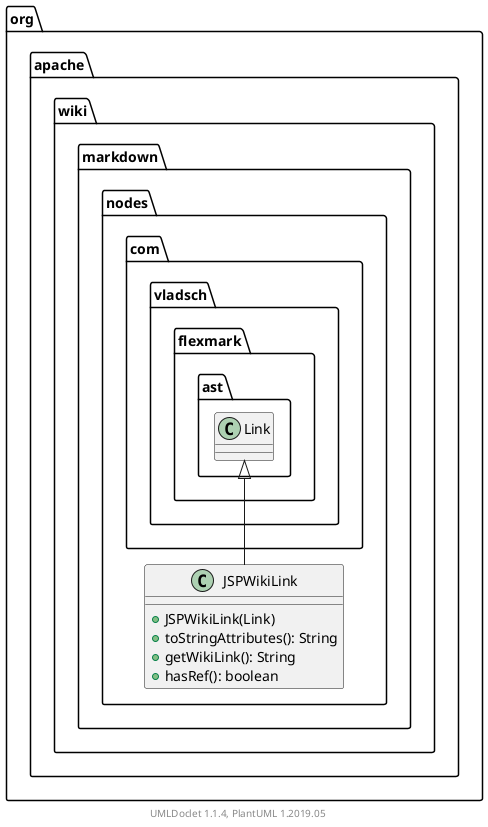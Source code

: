 @startuml

    namespace org.apache.wiki.markdown.nodes {

        class JSPWikiLink [[JSPWikiLink.html]] {
            +JSPWikiLink(Link)
            +toStringAttributes(): String
            +getWikiLink(): String
            +hasRef(): boolean
        }

        class com.vladsch.flexmark.ast.Link
        com.vladsch.flexmark.ast.Link <|-- JSPWikiLink

    }


    center footer UMLDoclet 1.1.4, PlantUML 1.2019.05
@enduml
